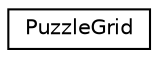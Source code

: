 digraph "Representación gráfica de la clase"
{
 // LATEX_PDF_SIZE
  edge [fontname="Helvetica",fontsize="10",labelfontname="Helvetica",labelfontsize="10"];
  node [fontname="Helvetica",fontsize="10",shape=record];
  rankdir="LR";
  Node0 [label="PuzzleGrid",height=0.2,width=0.4,color="black", fillcolor="white", style="filled",URL="$classPuzzleGrid.html",tooltip=" "];
}
